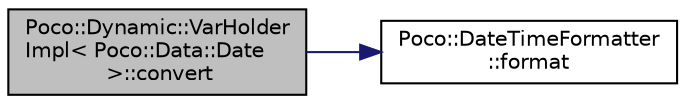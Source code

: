 digraph "Poco::Dynamic::VarHolderImpl&lt; Poco::Data::Date &gt;::convert"
{
 // LATEX_PDF_SIZE
  edge [fontname="Helvetica",fontsize="10",labelfontname="Helvetica",labelfontsize="10"];
  node [fontname="Helvetica",fontsize="10",shape=record];
  rankdir="LR";
  Node1 [label="Poco::Dynamic::VarHolder\lImpl\< Poco::Data::Date\l \>::convert",height=0.2,width=0.4,color="black", fillcolor="grey75", style="filled", fontcolor="black",tooltip=" "];
  Node1 -> Node2 [color="midnightblue",fontsize="10",style="solid",fontname="Helvetica"];
  Node2 [label="Poco::DateTimeFormatter\l::format",height=0.2,width=0.4,color="black", fillcolor="white", style="filled",URL="$classPoco_1_1DateTimeFormatter.html#a0d95acbf4a5bc6e7c370a16da6fd1a06",tooltip=" "];
}

